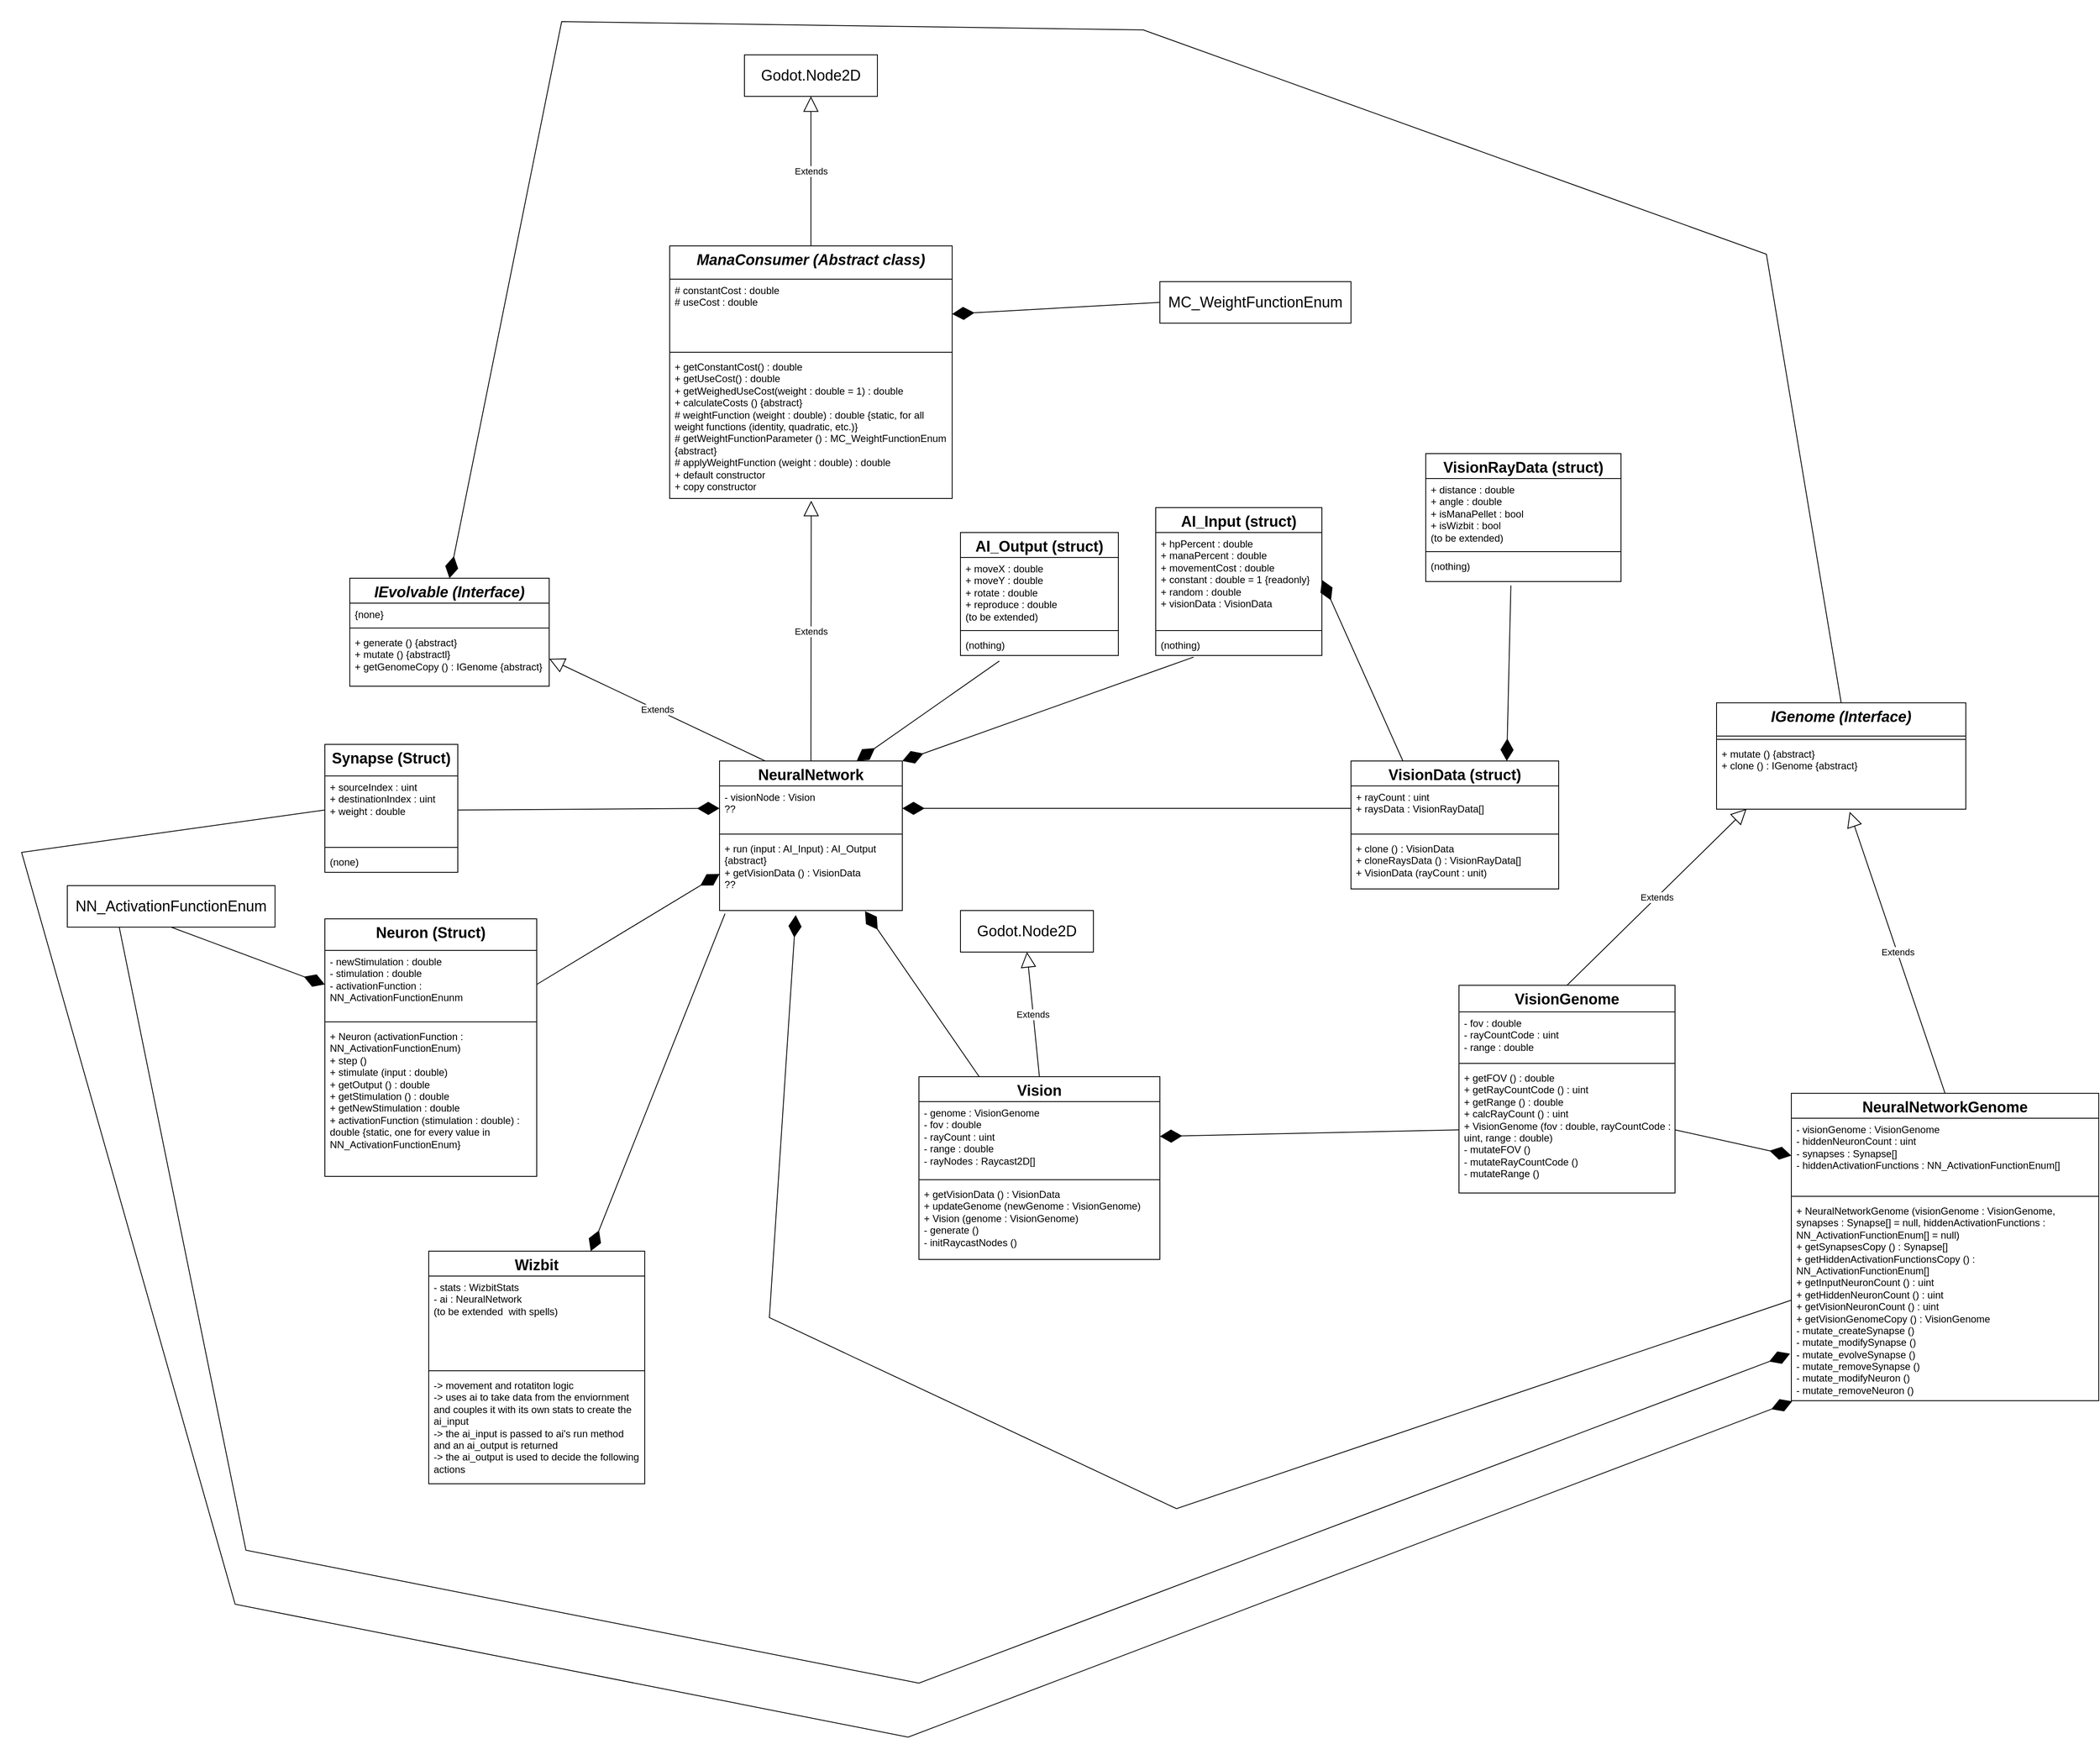 <mxfile version="24.4.0" type="device">
  <diagram name="Page-1" id="7WFIXxiKZeKs0zez9FQ8">
    <mxGraphModel dx="1221" dy="717" grid="1" gridSize="10" guides="1" tooltips="1" connect="1" arrows="1" fold="1" page="1" pageScale="1" pageWidth="850" pageHeight="1100" math="0" shadow="0">
      <root>
        <mxCell id="0" />
        <mxCell id="1" parent="0" />
        <mxCell id="9O78wGGuVozdPFEIfdjM-1" value="&lt;i&gt;&lt;font style=&quot;font-size: 18px;&quot;&gt;IGenome (Interface)&lt;/font&gt;&lt;/i&gt;" style="swimlane;fontStyle=1;align=center;verticalAlign=top;childLayout=stackLayout;horizontal=1;startSize=40;horizontalStack=0;resizeParent=1;resizeParentMax=0;resizeLast=0;collapsible=1;marginBottom=0;whiteSpace=wrap;html=1;" parent="1" vertex="1">
          <mxGeometry x="2070" y="860" width="300" height="128" as="geometry" />
        </mxCell>
        <mxCell id="9O78wGGuVozdPFEIfdjM-2" value="" style="line;strokeWidth=1;fillColor=none;align=left;verticalAlign=middle;spacingTop=-1;spacingLeft=3;spacingRight=3;rotatable=0;labelPosition=right;points=[];portConstraint=eastwest;strokeColor=inherit;" parent="9O78wGGuVozdPFEIfdjM-1" vertex="1">
          <mxGeometry y="40" width="300" height="8" as="geometry" />
        </mxCell>
        <mxCell id="9O78wGGuVozdPFEIfdjM-3" value="&lt;div&gt;&lt;span style=&quot;background-color: initial;&quot;&gt;+ mutate () {abstract}&lt;/span&gt;&lt;br&gt;&lt;/div&gt;&lt;div&gt;&lt;span style=&quot;background-color: initial;&quot;&gt;+ clone () : IGenome {abstract}&lt;/span&gt;&lt;/div&gt;" style="text;strokeColor=none;fillColor=none;align=left;verticalAlign=top;spacingLeft=4;spacingRight=4;overflow=hidden;rotatable=0;points=[[0,0.5],[1,0.5]];portConstraint=eastwest;whiteSpace=wrap;html=1;" parent="9O78wGGuVozdPFEIfdjM-1" vertex="1">
          <mxGeometry y="48" width="300" height="80" as="geometry" />
        </mxCell>
        <mxCell id="9O78wGGuVozdPFEIfdjM-4" value="&lt;i&gt;&lt;font style=&quot;font-size: 18px;&quot;&gt;ManaConsumer (Abstract class)&lt;/font&gt;&lt;/i&gt;" style="swimlane;fontStyle=1;align=center;verticalAlign=top;childLayout=stackLayout;horizontal=1;startSize=40;horizontalStack=0;resizeParent=1;resizeParentMax=0;resizeLast=0;collapsible=1;marginBottom=0;whiteSpace=wrap;html=1;" parent="1" vertex="1">
          <mxGeometry x="810" y="310" width="340" height="304" as="geometry" />
        </mxCell>
        <mxCell id="9O78wGGuVozdPFEIfdjM-5" value="&lt;div&gt;# constantCost : double&lt;/div&gt;&lt;div&gt;# useCost : double&lt;/div&gt;" style="text;strokeColor=none;fillColor=none;align=left;verticalAlign=top;spacingLeft=4;spacingRight=4;overflow=hidden;rotatable=0;points=[[0,0.5],[1,0.5]];portConstraint=eastwest;whiteSpace=wrap;html=1;" parent="9O78wGGuVozdPFEIfdjM-4" vertex="1">
          <mxGeometry y="40" width="340" height="84" as="geometry" />
        </mxCell>
        <mxCell id="9O78wGGuVozdPFEIfdjM-6" value="" style="line;strokeWidth=1;fillColor=none;align=left;verticalAlign=middle;spacingTop=-1;spacingLeft=3;spacingRight=3;rotatable=0;labelPosition=right;points=[];portConstraint=eastwest;strokeColor=inherit;" parent="9O78wGGuVozdPFEIfdjM-4" vertex="1">
          <mxGeometry y="124" width="340" height="8" as="geometry" />
        </mxCell>
        <mxCell id="9O78wGGuVozdPFEIfdjM-7" value="+ getConstantCost() : double&lt;div&gt;+ getUseCost() : double&lt;br&gt;&lt;div&gt;+ getWeighedUseCost(weight : double = 1) : double&lt;/div&gt;&lt;div&gt;+ calculateCosts () {abstract}&lt;/div&gt;&lt;div&gt;# weightFunction (weight : double) : double {static, for all weight functions (identity, quadratic, etc.)}&lt;/div&gt;&lt;div&gt;# getWeightFunctionParameter () : MC_WeightFunctionEnum {abstract}&lt;/div&gt;&lt;div&gt;# applyWeightFunction (weight : double) : double&lt;/div&gt;&lt;div&gt;+ default constructor&lt;/div&gt;&lt;div&gt;+ copy constructor&lt;/div&gt;&lt;/div&gt;" style="text;strokeColor=none;fillColor=none;align=left;verticalAlign=top;spacingLeft=4;spacingRight=4;overflow=hidden;rotatable=0;points=[[0,0.5],[1,0.5]];portConstraint=eastwest;whiteSpace=wrap;html=1;" parent="9O78wGGuVozdPFEIfdjM-4" vertex="1">
          <mxGeometry y="132" width="340" height="172" as="geometry" />
        </mxCell>
        <mxCell id="9O78wGGuVozdPFEIfdjM-8" value="&lt;i&gt;&lt;font style=&quot;font-size: 18px;&quot;&gt;IEvolvable (Interface)&lt;/font&gt;&lt;/i&gt;" style="swimlane;fontStyle=1;align=center;verticalAlign=top;childLayout=stackLayout;horizontal=1;startSize=30;horizontalStack=0;resizeParent=1;resizeParentMax=0;resizeLast=0;collapsible=1;marginBottom=0;whiteSpace=wrap;html=1;" parent="1" vertex="1">
          <mxGeometry x="425" y="710" width="240" height="130" as="geometry" />
        </mxCell>
        <mxCell id="9O78wGGuVozdPFEIfdjM-9" value="{none}" style="text;strokeColor=none;fillColor=none;align=left;verticalAlign=top;spacingLeft=4;spacingRight=4;overflow=hidden;rotatable=0;points=[[0,0.5],[1,0.5]];portConstraint=eastwest;whiteSpace=wrap;html=1;" parent="9O78wGGuVozdPFEIfdjM-8" vertex="1">
          <mxGeometry y="30" width="240" height="26" as="geometry" />
        </mxCell>
        <mxCell id="9O78wGGuVozdPFEIfdjM-10" value="" style="line;strokeWidth=1;fillColor=none;align=left;verticalAlign=middle;spacingTop=-1;spacingLeft=3;spacingRight=3;rotatable=0;labelPosition=right;points=[];portConstraint=eastwest;strokeColor=inherit;" parent="9O78wGGuVozdPFEIfdjM-8" vertex="1">
          <mxGeometry y="56" width="240" height="8" as="geometry" />
        </mxCell>
        <mxCell id="9O78wGGuVozdPFEIfdjM-11" value="+ generate () {abstract}&lt;div&gt;+ mutate () {abstractl}&lt;/div&gt;&lt;div&gt;+ getGenomeCopy () : IGenome {abstract}&lt;/div&gt;" style="text;strokeColor=none;fillColor=none;align=left;verticalAlign=top;spacingLeft=4;spacingRight=4;overflow=hidden;rotatable=0;points=[[0,0.5],[1,0.5]];portConstraint=eastwest;whiteSpace=wrap;html=1;" parent="9O78wGGuVozdPFEIfdjM-8" vertex="1">
          <mxGeometry y="64" width="240" height="66" as="geometry" />
        </mxCell>
        <mxCell id="9O78wGGuVozdPFEIfdjM-12" value="&lt;font style=&quot;font-size: 18px;&quot;&gt;MC_WeightFunctionEnum&lt;/font&gt;" style="html=1;whiteSpace=wrap;" parent="1" vertex="1">
          <mxGeometry x="1400" y="353" width="230" height="50" as="geometry" />
        </mxCell>
        <mxCell id="9O78wGGuVozdPFEIfdjM-18" value="Extends" style="endArrow=block;endSize=16;endFill=0;html=1;rounded=0;exitX=0.5;exitY=0;exitDx=0;exitDy=0;entryX=0.501;entryY=1.016;entryDx=0;entryDy=0;entryPerimeter=0;" parent="1" source="9O78wGGuVozdPFEIfdjM-22" target="9O78wGGuVozdPFEIfdjM-7" edge="1">
          <mxGeometry width="160" relative="1" as="geometry">
            <mxPoint x="980" y="930" as="sourcePoint" />
            <mxPoint x="560" y="770" as="targetPoint" />
          </mxGeometry>
        </mxCell>
        <mxCell id="9O78wGGuVozdPFEIfdjM-19" value="Extends" style="endArrow=block;endSize=16;endFill=0;html=1;rounded=0;entryX=1;entryY=0.5;entryDx=0;entryDy=0;exitX=0.25;exitY=0;exitDx=0;exitDy=0;" parent="1" source="9O78wGGuVozdPFEIfdjM-22" target="9O78wGGuVozdPFEIfdjM-11" edge="1">
          <mxGeometry width="160" relative="1" as="geometry">
            <mxPoint x="480" y="750" as="sourcePoint" />
            <mxPoint x="410" y="640" as="targetPoint" />
          </mxGeometry>
        </mxCell>
        <mxCell id="9O78wGGuVozdPFEIfdjM-21" value="Extends" style="endArrow=block;endSize=16;endFill=0;html=1;rounded=0;exitX=0.5;exitY=0;exitDx=0;exitDy=0;entryX=0.5;entryY=1;entryDx=0;entryDy=0;" parent="1" source="9O78wGGuVozdPFEIfdjM-4" target="JWEfFdAkf09Q-wL82Dwv-13" edge="1">
          <mxGeometry width="160" relative="1" as="geometry">
            <mxPoint x="1050" y="243" as="sourcePoint" />
            <mxPoint x="980" y="110" as="targetPoint" />
          </mxGeometry>
        </mxCell>
        <mxCell id="9O78wGGuVozdPFEIfdjM-22" value="&lt;font style=&quot;font-size: 18px;&quot;&gt;NeuralNetwork&lt;/font&gt;" style="swimlane;fontStyle=1;align=center;verticalAlign=top;childLayout=stackLayout;horizontal=1;startSize=30;horizontalStack=0;resizeParent=1;resizeParentMax=0;resizeLast=0;collapsible=1;marginBottom=0;whiteSpace=wrap;html=1;" parent="1" vertex="1">
          <mxGeometry x="870" y="930" width="220" height="180" as="geometry" />
        </mxCell>
        <mxCell id="9O78wGGuVozdPFEIfdjM-23" value="&lt;div&gt;- visionNode : Vision&lt;br&gt;&lt;/div&gt;&lt;div&gt;??&lt;/div&gt;" style="text;strokeColor=none;fillColor=none;align=left;verticalAlign=top;spacingLeft=4;spacingRight=4;overflow=hidden;rotatable=0;points=[[0,0.5],[1,0.5]];portConstraint=eastwest;whiteSpace=wrap;html=1;" parent="9O78wGGuVozdPFEIfdjM-22" vertex="1">
          <mxGeometry y="30" width="220" height="54" as="geometry" />
        </mxCell>
        <mxCell id="9O78wGGuVozdPFEIfdjM-24" value="" style="line;strokeWidth=1;fillColor=none;align=left;verticalAlign=middle;spacingTop=-1;spacingLeft=3;spacingRight=3;rotatable=0;labelPosition=right;points=[];portConstraint=eastwest;strokeColor=inherit;" parent="9O78wGGuVozdPFEIfdjM-22" vertex="1">
          <mxGeometry y="84" width="220" height="8" as="geometry" />
        </mxCell>
        <mxCell id="9O78wGGuVozdPFEIfdjM-25" value="&lt;div&gt;+ run (input : AI_Input) : AI_Output {abstract}&lt;div&gt;+ getVisionData () : VisionData&lt;/div&gt;&lt;/div&gt;??" style="text;strokeColor=none;fillColor=none;align=left;verticalAlign=top;spacingLeft=4;spacingRight=4;overflow=hidden;rotatable=0;points=[[0,0.5],[1,0.5]];portConstraint=eastwest;whiteSpace=wrap;html=1;" parent="9O78wGGuVozdPFEIfdjM-22" vertex="1">
          <mxGeometry y="92" width="220" height="88" as="geometry" />
        </mxCell>
        <mxCell id="9O78wGGuVozdPFEIfdjM-27" value="&lt;font style=&quot;font-size: 18px;&quot;&gt;VisionData (struct)&lt;/font&gt;" style="swimlane;fontStyle=1;align=center;verticalAlign=top;childLayout=stackLayout;horizontal=1;startSize=30;horizontalStack=0;resizeParent=1;resizeParentMax=0;resizeLast=0;collapsible=1;marginBottom=0;whiteSpace=wrap;html=1;" parent="1" vertex="1">
          <mxGeometry x="1630" y="930" width="250" height="154" as="geometry" />
        </mxCell>
        <mxCell id="9O78wGGuVozdPFEIfdjM-28" value="&lt;div&gt;+ rayCount : uint&lt;/div&gt;&lt;div&gt;+ raysData : VisionRayData[]&lt;/div&gt;" style="text;strokeColor=none;fillColor=none;align=left;verticalAlign=top;spacingLeft=4;spacingRight=4;overflow=hidden;rotatable=0;points=[[0,0.5],[1,0.5]];portConstraint=eastwest;whiteSpace=wrap;html=1;" parent="9O78wGGuVozdPFEIfdjM-27" vertex="1">
          <mxGeometry y="30" width="250" height="54" as="geometry" />
        </mxCell>
        <mxCell id="9O78wGGuVozdPFEIfdjM-29" value="" style="line;strokeWidth=1;fillColor=none;align=left;verticalAlign=middle;spacingTop=-1;spacingLeft=3;spacingRight=3;rotatable=0;labelPosition=right;points=[];portConstraint=eastwest;strokeColor=inherit;" parent="9O78wGGuVozdPFEIfdjM-27" vertex="1">
          <mxGeometry y="84" width="250" height="8" as="geometry" />
        </mxCell>
        <mxCell id="9O78wGGuVozdPFEIfdjM-30" value="+ clone () : VisionData&lt;div&gt;+ cloneRaysData () : VisionRayData[]&lt;/div&gt;&lt;div&gt;+ VisionData (rayCount : unit)&lt;/div&gt;" style="text;strokeColor=none;fillColor=none;align=left;verticalAlign=top;spacingLeft=4;spacingRight=4;overflow=hidden;rotatable=0;points=[[0,0.5],[1,0.5]];portConstraint=eastwest;whiteSpace=wrap;html=1;" parent="9O78wGGuVozdPFEIfdjM-27" vertex="1">
          <mxGeometry y="92" width="250" height="62" as="geometry" />
        </mxCell>
        <mxCell id="9O78wGGuVozdPFEIfdjM-31" value="&lt;font style=&quot;font-size: 18px;&quot;&gt;VisionRay&lt;span style=&quot;background-color: initial;&quot;&gt;Data (struct)&lt;/span&gt;&lt;/font&gt;" style="swimlane;fontStyle=1;align=center;verticalAlign=top;childLayout=stackLayout;horizontal=1;startSize=30;horizontalStack=0;resizeParent=1;resizeParentMax=0;resizeLast=0;collapsible=1;marginBottom=0;whiteSpace=wrap;html=1;" parent="1" vertex="1">
          <mxGeometry x="1720" y="560" width="235" height="154" as="geometry" />
        </mxCell>
        <mxCell id="9O78wGGuVozdPFEIfdjM-32" value="+ distance : double&lt;div&gt;+ angle : double&lt;/div&gt;&lt;div&gt;+ isManaPellet : bool&lt;/div&gt;&lt;div&gt;+ isWizbit : bool&lt;/div&gt;&lt;div&gt;(to be extended)&lt;/div&gt;" style="text;strokeColor=none;fillColor=none;align=left;verticalAlign=top;spacingLeft=4;spacingRight=4;overflow=hidden;rotatable=0;points=[[0,0.5],[1,0.5]];portConstraint=eastwest;whiteSpace=wrap;html=1;" parent="9O78wGGuVozdPFEIfdjM-31" vertex="1">
          <mxGeometry y="30" width="235" height="84" as="geometry" />
        </mxCell>
        <mxCell id="9O78wGGuVozdPFEIfdjM-33" value="" style="line;strokeWidth=1;fillColor=none;align=left;verticalAlign=middle;spacingTop=-1;spacingLeft=3;spacingRight=3;rotatable=0;labelPosition=right;points=[];portConstraint=eastwest;strokeColor=inherit;" parent="9O78wGGuVozdPFEIfdjM-31" vertex="1">
          <mxGeometry y="114" width="235" height="8" as="geometry" />
        </mxCell>
        <mxCell id="9O78wGGuVozdPFEIfdjM-34" value="(nothing)" style="text;strokeColor=none;fillColor=none;align=left;verticalAlign=top;spacingLeft=4;spacingRight=4;overflow=hidden;rotatable=0;points=[[0,0.5],[1,0.5]];portConstraint=eastwest;whiteSpace=wrap;html=1;" parent="9O78wGGuVozdPFEIfdjM-31" vertex="1">
          <mxGeometry y="122" width="235" height="32" as="geometry" />
        </mxCell>
        <mxCell id="9O78wGGuVozdPFEIfdjM-36" value="" style="endArrow=diamondThin;endFill=1;endSize=24;html=1;rounded=0;exitX=0.436;exitY=1.15;exitDx=0;exitDy=0;entryX=0.75;entryY=0;entryDx=0;entryDy=0;exitPerimeter=0;" parent="1" source="9O78wGGuVozdPFEIfdjM-34" target="9O78wGGuVozdPFEIfdjM-27" edge="1">
          <mxGeometry width="160" relative="1" as="geometry">
            <mxPoint x="1875" y="560" as="sourcePoint" />
            <mxPoint x="1785" y="560" as="targetPoint" />
          </mxGeometry>
        </mxCell>
        <mxCell id="9O78wGGuVozdPFEIfdjM-37" value="&lt;font style=&quot;font-size: 18px;&quot;&gt;AI_Input (struct)&lt;/font&gt;" style="swimlane;fontStyle=1;align=center;verticalAlign=top;childLayout=stackLayout;horizontal=1;startSize=30;horizontalStack=0;resizeParent=1;resizeParentMax=0;resizeLast=0;collapsible=1;marginBottom=0;whiteSpace=wrap;html=1;" parent="1" vertex="1">
          <mxGeometry x="1395" y="625" width="200" height="178" as="geometry" />
        </mxCell>
        <mxCell id="9O78wGGuVozdPFEIfdjM-38" value="+ hpPercent : double&lt;div&gt;+ manaPercent : double&lt;/div&gt;&lt;div&gt;+ movementCost : double&lt;/div&gt;&lt;div&gt;+ constant : double = 1 {readonly}&lt;/div&gt;&lt;div&gt;+ random : double&lt;/div&gt;&lt;div&gt;+ visionData : VisionData&lt;/div&gt;" style="text;strokeColor=none;fillColor=none;align=left;verticalAlign=top;spacingLeft=4;spacingRight=4;overflow=hidden;rotatable=0;points=[[0,0.5],[1,0.5]];portConstraint=eastwest;whiteSpace=wrap;html=1;" parent="9O78wGGuVozdPFEIfdjM-37" vertex="1">
          <mxGeometry y="30" width="200" height="114" as="geometry" />
        </mxCell>
        <mxCell id="9O78wGGuVozdPFEIfdjM-39" value="" style="line;strokeWidth=1;fillColor=none;align=left;verticalAlign=middle;spacingTop=-1;spacingLeft=3;spacingRight=3;rotatable=0;labelPosition=right;points=[];portConstraint=eastwest;strokeColor=inherit;" parent="9O78wGGuVozdPFEIfdjM-37" vertex="1">
          <mxGeometry y="144" width="200" height="8" as="geometry" />
        </mxCell>
        <mxCell id="9O78wGGuVozdPFEIfdjM-40" value="(nothing)" style="text;strokeColor=none;fillColor=none;align=left;verticalAlign=top;spacingLeft=4;spacingRight=4;overflow=hidden;rotatable=0;points=[[0,0.5],[1,0.5]];portConstraint=eastwest;whiteSpace=wrap;html=1;" parent="9O78wGGuVozdPFEIfdjM-37" vertex="1">
          <mxGeometry y="152" width="200" height="26" as="geometry" />
        </mxCell>
        <mxCell id="9O78wGGuVozdPFEIfdjM-42" value="" style="endArrow=diamondThin;endFill=1;endSize=24;html=1;rounded=0;exitX=0.228;exitY=1.075;exitDx=0;exitDy=0;entryX=1;entryY=0;entryDx=0;entryDy=0;exitPerimeter=0;" parent="1" source="9O78wGGuVozdPFEIfdjM-40" target="9O78wGGuVozdPFEIfdjM-22" edge="1">
          <mxGeometry width="160" relative="1" as="geometry">
            <mxPoint x="1200" y="760" as="sourcePoint" />
            <mxPoint x="1110" y="930" as="targetPoint" />
          </mxGeometry>
        </mxCell>
        <mxCell id="9O78wGGuVozdPFEIfdjM-43" value="" style="endArrow=diamondThin;endFill=1;endSize=24;html=1;rounded=0;exitX=0;exitY=0.5;exitDx=0;exitDy=0;entryX=1;entryY=0.5;entryDx=0;entryDy=0;" parent="1" source="9O78wGGuVozdPFEIfdjM-12" target="9O78wGGuVozdPFEIfdjM-5" edge="1">
          <mxGeometry width="160" relative="1" as="geometry">
            <mxPoint x="1270" y="554" as="sourcePoint" />
            <mxPoint x="1270" y="710" as="targetPoint" />
          </mxGeometry>
        </mxCell>
        <mxCell id="9O78wGGuVozdPFEIfdjM-44" value="&lt;font style=&quot;font-size: 18px;&quot;&gt;AI_Output (struct)&lt;/font&gt;" style="swimlane;fontStyle=1;align=center;verticalAlign=top;childLayout=stackLayout;horizontal=1;startSize=30;horizontalStack=0;resizeParent=1;resizeParentMax=0;resizeLast=0;collapsible=1;marginBottom=0;whiteSpace=wrap;html=1;" parent="1" vertex="1">
          <mxGeometry x="1160" y="655" width="190" height="148" as="geometry" />
        </mxCell>
        <mxCell id="9O78wGGuVozdPFEIfdjM-45" value="+ moveX : double&lt;div&gt;+ moveY : double&lt;/div&gt;&lt;div&gt;+ rotate : double&lt;/div&gt;&lt;div&gt;+ reproduce : double&lt;/div&gt;&lt;div&gt;(to be extended)&lt;/div&gt;" style="text;strokeColor=none;fillColor=none;align=left;verticalAlign=top;spacingLeft=4;spacingRight=4;overflow=hidden;rotatable=0;points=[[0,0.5],[1,0.5]];portConstraint=eastwest;whiteSpace=wrap;html=1;" parent="9O78wGGuVozdPFEIfdjM-44" vertex="1">
          <mxGeometry y="30" width="190" height="84" as="geometry" />
        </mxCell>
        <mxCell id="9O78wGGuVozdPFEIfdjM-46" value="" style="line;strokeWidth=1;fillColor=none;align=left;verticalAlign=middle;spacingTop=-1;spacingLeft=3;spacingRight=3;rotatable=0;labelPosition=right;points=[];portConstraint=eastwest;strokeColor=inherit;" parent="9O78wGGuVozdPFEIfdjM-44" vertex="1">
          <mxGeometry y="114" width="190" height="8" as="geometry" />
        </mxCell>
        <mxCell id="9O78wGGuVozdPFEIfdjM-47" value="(nothing)" style="text;strokeColor=none;fillColor=none;align=left;verticalAlign=top;spacingLeft=4;spacingRight=4;overflow=hidden;rotatable=0;points=[[0,0.5],[1,0.5]];portConstraint=eastwest;whiteSpace=wrap;html=1;" parent="9O78wGGuVozdPFEIfdjM-44" vertex="1">
          <mxGeometry y="122" width="190" height="26" as="geometry" />
        </mxCell>
        <mxCell id="9O78wGGuVozdPFEIfdjM-48" value="" style="endArrow=diamondThin;endFill=1;endSize=24;html=1;rounded=0;exitX=0.246;exitY=1.256;exitDx=0;exitDy=0;entryX=0.75;entryY=0;entryDx=0;entryDy=0;exitPerimeter=0;" parent="1" source="9O78wGGuVozdPFEIfdjM-47" target="9O78wGGuVozdPFEIfdjM-22" edge="1">
          <mxGeometry width="160" relative="1" as="geometry">
            <mxPoint x="1472" y="1046" as="sourcePoint" />
            <mxPoint x="1045" y="930" as="targetPoint" />
            <Array as="points" />
          </mxGeometry>
        </mxCell>
        <mxCell id="9O78wGGuVozdPFEIfdjM-50" value="&lt;font style=&quot;font-size: 18px;&quot;&gt;Vision&lt;/font&gt;" style="swimlane;fontStyle=1;align=center;verticalAlign=top;childLayout=stackLayout;horizontal=1;startSize=30;horizontalStack=0;resizeParent=1;resizeParentMax=0;resizeLast=0;collapsible=1;marginBottom=0;whiteSpace=wrap;html=1;" parent="1" vertex="1">
          <mxGeometry x="1110" y="1310" width="290" height="220" as="geometry" />
        </mxCell>
        <mxCell id="9O78wGGuVozdPFEIfdjM-51" value="- genome : VisionGenome&lt;div&gt;- fov : double&lt;/div&gt;&lt;div&gt;- rayCount : uint&lt;/div&gt;&lt;div&gt;- range : double&lt;/div&gt;&lt;div&gt;- rayNodes : Raycast2D[]&lt;/div&gt;" style="text;strokeColor=none;fillColor=none;align=left;verticalAlign=top;spacingLeft=4;spacingRight=4;overflow=hidden;rotatable=0;points=[[0,0.5],[1,0.5]];portConstraint=eastwest;whiteSpace=wrap;html=1;" parent="9O78wGGuVozdPFEIfdjM-50" vertex="1">
          <mxGeometry y="30" width="290" height="90" as="geometry" />
        </mxCell>
        <mxCell id="9O78wGGuVozdPFEIfdjM-52" value="" style="line;strokeWidth=1;fillColor=none;align=left;verticalAlign=middle;spacingTop=-1;spacingLeft=3;spacingRight=3;rotatable=0;labelPosition=right;points=[];portConstraint=eastwest;strokeColor=inherit;" parent="9O78wGGuVozdPFEIfdjM-50" vertex="1">
          <mxGeometry y="120" width="290" height="8" as="geometry" />
        </mxCell>
        <mxCell id="9O78wGGuVozdPFEIfdjM-53" value="+ getVisionData () : VisionData&lt;div&gt;+ updateGenome (newGenome : VisionGenome)&lt;/div&gt;&lt;div&gt;+ Vision (genome : VisionGenome)&lt;/div&gt;&lt;div&gt;- generate ()&lt;/div&gt;&lt;div&gt;- initRaycastNodes ()&lt;/div&gt;" style="text;strokeColor=none;fillColor=none;align=left;verticalAlign=top;spacingLeft=4;spacingRight=4;overflow=hidden;rotatable=0;points=[[0,0.5],[1,0.5]];portConstraint=eastwest;whiteSpace=wrap;html=1;" parent="9O78wGGuVozdPFEIfdjM-50" vertex="1">
          <mxGeometry y="128" width="290" height="92" as="geometry" />
        </mxCell>
        <mxCell id="9O78wGGuVozdPFEIfdjM-55" value="&lt;font style=&quot;font-size: 18px;&quot;&gt;Godot.Node2D&lt;/font&gt;" style="html=1;whiteSpace=wrap;" parent="1" vertex="1">
          <mxGeometry x="1160" y="1110" width="160" height="50" as="geometry" />
        </mxCell>
        <mxCell id="9O78wGGuVozdPFEIfdjM-56" value="Extends" style="endArrow=block;endSize=16;endFill=0;html=1;rounded=0;entryX=0.5;entryY=1;entryDx=0;entryDy=0;exitX=0.5;exitY=0;exitDx=0;exitDy=0;" parent="1" source="9O78wGGuVozdPFEIfdjM-50" target="9O78wGGuVozdPFEIfdjM-55" edge="1">
          <mxGeometry width="160" relative="1" as="geometry">
            <mxPoint x="1590" y="1220" as="sourcePoint" />
            <mxPoint x="1640" y="680" as="targetPoint" />
          </mxGeometry>
        </mxCell>
        <mxCell id="9O78wGGuVozdPFEIfdjM-57" value="" style="endArrow=diamondThin;endFill=1;endSize=24;html=1;rounded=0;exitX=0.25;exitY=0;exitDx=0;exitDy=0;entryX=0.796;entryY=1.009;entryDx=0;entryDy=0;entryPerimeter=0;" parent="1" source="9O78wGGuVozdPFEIfdjM-50" target="9O78wGGuVozdPFEIfdjM-25" edge="1">
          <mxGeometry width="160" relative="1" as="geometry">
            <mxPoint x="1235" y="1156.29" as="sourcePoint" />
            <mxPoint x="1055.4" y="1095.008" as="targetPoint" />
            <Array as="points" />
          </mxGeometry>
        </mxCell>
        <mxCell id="JWEfFdAkf09Q-wL82Dwv-1" value="&lt;font style=&quot;font-size: 18px;&quot;&gt;VisionGenome&lt;/font&gt;" style="swimlane;fontStyle=1;align=center;verticalAlign=top;childLayout=stackLayout;horizontal=1;startSize=32;horizontalStack=0;resizeParent=1;resizeParentMax=0;resizeLast=0;collapsible=1;marginBottom=0;whiteSpace=wrap;html=1;" parent="1" vertex="1">
          <mxGeometry x="1760" y="1200" width="260" height="250" as="geometry" />
        </mxCell>
        <mxCell id="JWEfFdAkf09Q-wL82Dwv-2" value="- fov : double&lt;div&gt;- rayCountCode : uint&lt;/div&gt;&lt;div&gt;- range : double&lt;/div&gt;" style="text;strokeColor=none;fillColor=none;align=left;verticalAlign=top;spacingLeft=4;spacingRight=4;overflow=hidden;rotatable=0;points=[[0,0.5],[1,0.5]];portConstraint=eastwest;whiteSpace=wrap;html=1;" parent="JWEfFdAkf09Q-wL82Dwv-1" vertex="1">
          <mxGeometry y="32" width="260" height="58" as="geometry" />
        </mxCell>
        <mxCell id="JWEfFdAkf09Q-wL82Dwv-3" value="" style="line;strokeWidth=1;fillColor=none;align=left;verticalAlign=middle;spacingTop=-1;spacingLeft=3;spacingRight=3;rotatable=0;labelPosition=right;points=[];portConstraint=eastwest;strokeColor=inherit;" parent="JWEfFdAkf09Q-wL82Dwv-1" vertex="1">
          <mxGeometry y="90" width="260" height="8" as="geometry" />
        </mxCell>
        <mxCell id="JWEfFdAkf09Q-wL82Dwv-4" value="+ getFOV () : double&lt;div&gt;+ getRayCountCode () : uint&lt;/div&gt;&lt;div&gt;+ getRange () : double&lt;/div&gt;&lt;div&gt;+ calcRayCount () : uint&lt;/div&gt;&lt;div&gt;+ VisionGenome (fov : double, rayCountCode : uint, range : double)&lt;/div&gt;&lt;div&gt;- mutateFOV ()&lt;/div&gt;&lt;div&gt;- mutateRayCountCode ()&lt;/div&gt;&lt;div&gt;- mutateRange ()&lt;/div&gt;" style="text;strokeColor=none;fillColor=none;align=left;verticalAlign=top;spacingLeft=4;spacingRight=4;overflow=hidden;rotatable=0;points=[[0,0.5],[1,0.5]];portConstraint=eastwest;whiteSpace=wrap;html=1;" parent="JWEfFdAkf09Q-wL82Dwv-1" vertex="1">
          <mxGeometry y="98" width="260" height="152" as="geometry" />
        </mxCell>
        <mxCell id="JWEfFdAkf09Q-wL82Dwv-5" value="Extends" style="endArrow=block;endSize=16;endFill=0;html=1;rounded=0;exitX=0.5;exitY=0;exitDx=0;exitDy=0;entryX=0.12;entryY=0.997;entryDx=0;entryDy=0;entryPerimeter=0;" parent="1" source="JWEfFdAkf09Q-wL82Dwv-1" target="9O78wGGuVozdPFEIfdjM-3" edge="1">
          <mxGeometry width="160" relative="1" as="geometry">
            <mxPoint x="1995" y="1190" as="sourcePoint" />
            <mxPoint x="2080" y="1050" as="targetPoint" />
          </mxGeometry>
        </mxCell>
        <mxCell id="JWEfFdAkf09Q-wL82Dwv-11" value="" style="endArrow=diamondThin;endFill=1;endSize=24;html=1;rounded=0;exitX=0.25;exitY=0;exitDx=0;exitDy=0;entryX=1;entryY=0.5;entryDx=0;entryDy=0;" parent="1" source="9O78wGGuVozdPFEIfdjM-27" target="9O78wGGuVozdPFEIfdjM-38" edge="1">
          <mxGeometry width="160" relative="1" as="geometry">
            <mxPoint x="1451" y="815" as="sourcePoint" />
            <mxPoint x="1120" y="997" as="targetPoint" />
          </mxGeometry>
        </mxCell>
        <mxCell id="JWEfFdAkf09Q-wL82Dwv-12" value="" style="endArrow=diamondThin;endFill=1;endSize=24;html=1;rounded=0;exitX=0;exitY=0.5;exitDx=0;exitDy=0;entryX=1;entryY=0.5;entryDx=0;entryDy=0;" parent="1" source="9O78wGGuVozdPFEIfdjM-28" target="9O78wGGuVozdPFEIfdjM-23" edge="1">
          <mxGeometry width="160" relative="1" as="geometry">
            <mxPoint x="1478" y="1100" as="sourcePoint" />
            <mxPoint x="1110" y="987" as="targetPoint" />
          </mxGeometry>
        </mxCell>
        <mxCell id="JWEfFdAkf09Q-wL82Dwv-13" value="&lt;font style=&quot;font-size: 18px;&quot;&gt;Godot.Node2D&lt;/font&gt;" style="html=1;whiteSpace=wrap;" parent="1" vertex="1">
          <mxGeometry x="900" y="80" width="160" height="50" as="geometry" />
        </mxCell>
        <mxCell id="pVMDmuzqO8A00FaKozLz-2" value="" style="endArrow=diamondThin;endFill=1;endSize=24;html=1;rounded=0;exitX=0;exitY=0.5;exitDx=0;exitDy=0;" parent="1" source="JWEfFdAkf09Q-wL82Dwv-4" target="9O78wGGuVozdPFEIfdjM-51" edge="1">
          <mxGeometry width="160" relative="1" as="geometry">
            <mxPoint x="1798" y="1395" as="sourcePoint" />
            <mxPoint x="1670" y="1180" as="targetPoint" />
            <Array as="points" />
          </mxGeometry>
        </mxCell>
        <mxCell id="DZNO_Fi6zl4msauyKun0-1" value="&lt;font style=&quot;font-size: 18px;&quot;&gt;NeuralNetworkGenome&lt;/font&gt;" style="swimlane;fontStyle=1;align=center;verticalAlign=top;childLayout=stackLayout;horizontal=1;startSize=30;horizontalStack=0;resizeParent=1;resizeParentMax=0;resizeLast=0;collapsible=1;marginBottom=0;whiteSpace=wrap;html=1;" parent="1" vertex="1">
          <mxGeometry x="2160" y="1330" width="370" height="370" as="geometry" />
        </mxCell>
        <mxCell id="DZNO_Fi6zl4msauyKun0-2" value="- visionGenome : VisionGenome&lt;div&gt;- hiddenNeuronCount : uint&lt;/div&gt;&lt;div&gt;- synapses : Synapse[]&lt;/div&gt;&lt;div&gt;- hiddenActivationFunctions : NN_ActivationFunctionEnum[]&lt;/div&gt;" style="text;strokeColor=none;fillColor=none;align=left;verticalAlign=top;spacingLeft=4;spacingRight=4;overflow=hidden;rotatable=0;points=[[0,0.5],[1,0.5]];portConstraint=eastwest;whiteSpace=wrap;html=1;" parent="DZNO_Fi6zl4msauyKun0-1" vertex="1">
          <mxGeometry y="30" width="370" height="90" as="geometry" />
        </mxCell>
        <mxCell id="DZNO_Fi6zl4msauyKun0-3" value="" style="line;strokeWidth=1;fillColor=none;align=left;verticalAlign=middle;spacingTop=-1;spacingLeft=3;spacingRight=3;rotatable=0;labelPosition=right;points=[];portConstraint=eastwest;strokeColor=inherit;" parent="DZNO_Fi6zl4msauyKun0-1" vertex="1">
          <mxGeometry y="120" width="370" height="8" as="geometry" />
        </mxCell>
        <mxCell id="DZNO_Fi6zl4msauyKun0-4" value="+ NeuralNetworkGenome (visionGenome : VisionGenome, synapses : Synapse[] = null, hiddenActivationFunctions : NN_ActivationFunctionEnum[] = null)&lt;div&gt;+ getSynapsesCopy () : Synapse[]&lt;/div&gt;&lt;div&gt;+ getHiddenActivationFunctionsCopy () : NN_ActivationFunctionEnum[]&lt;br&gt;&lt;div&gt;+ getInputNeuronCount () : uint&lt;/div&gt;&lt;div&gt;+ getHiddenNeuronCount () : uint&lt;/div&gt;&lt;div&gt;+ getVisionNeuronCount () : uint&lt;/div&gt;&lt;div&gt;+ getVisionGenomeCopy () : VisionGenome&lt;/div&gt;&lt;div&gt;- mutate_createSynapse ()&lt;/div&gt;&lt;div&gt;- mutate_modifySynapse ()&lt;/div&gt;&lt;div&gt;- mutate_evolveSynapse ()&lt;/div&gt;&lt;div&gt;- mutate_removeSynapse ()&lt;/div&gt;&lt;div&gt;- mutate_modifyNeuron ()&lt;/div&gt;&lt;div&gt;- mutate_removeNeuron ()&lt;/div&gt;&lt;/div&gt;" style="text;strokeColor=none;fillColor=none;align=left;verticalAlign=top;spacingLeft=4;spacingRight=4;overflow=hidden;rotatable=0;points=[[0,0.5],[1,0.5]];portConstraint=eastwest;whiteSpace=wrap;html=1;" parent="DZNO_Fi6zl4msauyKun0-1" vertex="1">
          <mxGeometry y="128" width="370" height="242" as="geometry" />
        </mxCell>
        <mxCell id="DZNO_Fi6zl4msauyKun0-5" value="Extends" style="endArrow=block;endSize=16;endFill=0;html=1;rounded=0;exitX=0.5;exitY=0;exitDx=0;exitDy=0;entryX=0.534;entryY=1.04;entryDx=0;entryDy=0;entryPerimeter=0;" parent="1" source="DZNO_Fi6zl4msauyKun0-1" target="9O78wGGuVozdPFEIfdjM-3" edge="1">
          <mxGeometry width="160" relative="1" as="geometry">
            <mxPoint x="1900" y="1210" as="sourcePoint" />
            <mxPoint x="2116" y="998" as="targetPoint" />
          </mxGeometry>
        </mxCell>
        <mxCell id="DZNO_Fi6zl4msauyKun0-6" value="" style="endArrow=diamondThin;endFill=1;endSize=24;html=1;rounded=0;exitX=0;exitY=0.5;exitDx=0;exitDy=0;entryX=0.417;entryY=1.063;entryDx=0;entryDy=0;entryPerimeter=0;" parent="1" source="DZNO_Fi6zl4msauyKun0-4" target="9O78wGGuVozdPFEIfdjM-25" edge="1">
          <mxGeometry width="160" relative="1" as="geometry">
            <mxPoint x="1890" y="1720" as="sourcePoint" />
            <mxPoint x="890" y="1120" as="targetPoint" />
            <Array as="points">
              <mxPoint x="1420" y="1830" />
              <mxPoint x="930" y="1600" />
            </Array>
          </mxGeometry>
        </mxCell>
        <mxCell id="DZNO_Fi6zl4msauyKun0-7" value="&lt;font style=&quot;font-size: 18px;&quot;&gt;Wizbit&lt;/font&gt;" style="swimlane;fontStyle=1;align=center;verticalAlign=top;childLayout=stackLayout;horizontal=1;startSize=30;horizontalStack=0;resizeParent=1;resizeParentMax=0;resizeLast=0;collapsible=1;marginBottom=0;whiteSpace=wrap;html=1;" parent="1" vertex="1">
          <mxGeometry x="520" y="1520" width="260" height="280" as="geometry" />
        </mxCell>
        <mxCell id="DZNO_Fi6zl4msauyKun0-8" value="- stats : WizbitStats&lt;div&gt;- ai : NeuralNetwork&lt;/div&gt;&lt;div&gt;(to be extended&amp;nbsp; with spells)&lt;/div&gt;&lt;div&gt;&lt;br&gt;&lt;/div&gt;" style="text;strokeColor=none;fillColor=none;align=left;verticalAlign=top;spacingLeft=4;spacingRight=4;overflow=hidden;rotatable=0;points=[[0,0.5],[1,0.5]];portConstraint=eastwest;whiteSpace=wrap;html=1;" parent="DZNO_Fi6zl4msauyKun0-7" vertex="1">
          <mxGeometry y="30" width="260" height="110" as="geometry" />
        </mxCell>
        <mxCell id="DZNO_Fi6zl4msauyKun0-9" value="" style="line;strokeWidth=1;fillColor=none;align=left;verticalAlign=middle;spacingTop=-1;spacingLeft=3;spacingRight=3;rotatable=0;labelPosition=right;points=[];portConstraint=eastwest;strokeColor=inherit;" parent="DZNO_Fi6zl4msauyKun0-7" vertex="1">
          <mxGeometry y="140" width="260" height="8" as="geometry" />
        </mxCell>
        <mxCell id="DZNO_Fi6zl4msauyKun0-10" value="-&amp;gt; movement and rotatiton logic&lt;div&gt;-&amp;gt; uses ai to take data from the enviornment and couples it with its own stats to create the ai_input&lt;/div&gt;&lt;div&gt;-&amp;gt; the ai_input is passed to ai&#39;s run method and an ai_output is returned&lt;/div&gt;&lt;div&gt;-&amp;gt; the ai_output is used to decide the following actions&lt;/div&gt;" style="text;strokeColor=none;fillColor=none;align=left;verticalAlign=top;spacingLeft=4;spacingRight=4;overflow=hidden;rotatable=0;points=[[0,0.5],[1,0.5]];portConstraint=eastwest;whiteSpace=wrap;html=1;" parent="DZNO_Fi6zl4msauyKun0-7" vertex="1">
          <mxGeometry y="148" width="260" height="132" as="geometry" />
        </mxCell>
        <mxCell id="DZNO_Fi6zl4msauyKun0-11" value="" style="endArrow=diamondThin;endFill=1;endSize=24;html=1;rounded=0;exitX=0.03;exitY=1.044;exitDx=0;exitDy=0;entryX=0.75;entryY=0;entryDx=0;entryDy=0;exitPerimeter=0;" parent="1" source="9O78wGGuVozdPFEIfdjM-25" target="DZNO_Fi6zl4msauyKun0-7" edge="1">
          <mxGeometry width="160" relative="1" as="geometry">
            <mxPoint x="598" y="1289" as="sourcePoint" />
            <mxPoint x="460" y="1090" as="targetPoint" />
            <Array as="points" />
          </mxGeometry>
        </mxCell>
        <mxCell id="DZNO_Fi6zl4msauyKun0-12" value="&lt;font style=&quot;font-size: 18px;&quot;&gt;Synapse (Struct)&lt;/font&gt;" style="swimlane;fontStyle=1;align=center;verticalAlign=top;childLayout=stackLayout;horizontal=1;startSize=38;horizontalStack=0;resizeParent=1;resizeParentMax=0;resizeLast=0;collapsible=1;marginBottom=0;whiteSpace=wrap;html=1;" parent="1" vertex="1">
          <mxGeometry x="395" y="910" width="160" height="154" as="geometry" />
        </mxCell>
        <mxCell id="DZNO_Fi6zl4msauyKun0-13" value="+ sourceIndex : uint&lt;div&gt;+ destinationIndex : uint&lt;/div&gt;&lt;div&gt;+ weight : double&lt;/div&gt;" style="text;strokeColor=none;fillColor=none;align=left;verticalAlign=top;spacingLeft=4;spacingRight=4;overflow=hidden;rotatable=0;points=[[0,0.5],[1,0.5]];portConstraint=eastwest;whiteSpace=wrap;html=1;" parent="DZNO_Fi6zl4msauyKun0-12" vertex="1">
          <mxGeometry y="38" width="160" height="82" as="geometry" />
        </mxCell>
        <mxCell id="DZNO_Fi6zl4msauyKun0-14" value="" style="line;strokeWidth=1;fillColor=none;align=left;verticalAlign=middle;spacingTop=-1;spacingLeft=3;spacingRight=3;rotatable=0;labelPosition=right;points=[];portConstraint=eastwest;strokeColor=inherit;" parent="DZNO_Fi6zl4msauyKun0-12" vertex="1">
          <mxGeometry y="120" width="160" height="8" as="geometry" />
        </mxCell>
        <mxCell id="DZNO_Fi6zl4msauyKun0-15" value="(none)" style="text;strokeColor=none;fillColor=none;align=left;verticalAlign=top;spacingLeft=4;spacingRight=4;overflow=hidden;rotatable=0;points=[[0,0.5],[1,0.5]];portConstraint=eastwest;whiteSpace=wrap;html=1;" parent="DZNO_Fi6zl4msauyKun0-12" vertex="1">
          <mxGeometry y="128" width="160" height="26" as="geometry" />
        </mxCell>
        <mxCell id="DZNO_Fi6zl4msauyKun0-16" value="" style="endArrow=diamondThin;endFill=1;endSize=24;html=1;rounded=0;exitX=1;exitY=0.5;exitDx=0;exitDy=0;entryX=0;entryY=0.5;entryDx=0;entryDy=0;" parent="1" source="DZNO_Fi6zl4msauyKun0-13" target="9O78wGGuVozdPFEIfdjM-23" edge="1">
          <mxGeometry width="160" relative="1" as="geometry">
            <mxPoint x="712" y="1000" as="sourcePoint" />
            <mxPoint x="540" y="1120" as="targetPoint" />
            <Array as="points" />
          </mxGeometry>
        </mxCell>
        <mxCell id="DZNO_Fi6zl4msauyKun0-17" value="&lt;font style=&quot;font-size: 18px;&quot;&gt;Neuron (Struct)&lt;/font&gt;" style="swimlane;fontStyle=1;align=center;verticalAlign=top;childLayout=stackLayout;horizontal=1;startSize=38;horizontalStack=0;resizeParent=1;resizeParentMax=0;resizeLast=0;collapsible=1;marginBottom=0;whiteSpace=wrap;html=1;" parent="1" vertex="1">
          <mxGeometry x="395" y="1120" width="255" height="310" as="geometry" />
        </mxCell>
        <mxCell id="DZNO_Fi6zl4msauyKun0-18" value="- newStimulation : double&lt;div&gt;- stimulation : double&amp;nbsp;&lt;/div&gt;&lt;div&gt;- activationFunction : NN_ActivationFunctionEnunm&lt;/div&gt;" style="text;strokeColor=none;fillColor=none;align=left;verticalAlign=top;spacingLeft=4;spacingRight=4;overflow=hidden;rotatable=0;points=[[0,0.5],[1,0.5]];portConstraint=eastwest;whiteSpace=wrap;html=1;" parent="DZNO_Fi6zl4msauyKun0-17" vertex="1">
          <mxGeometry y="38" width="255" height="82" as="geometry" />
        </mxCell>
        <mxCell id="DZNO_Fi6zl4msauyKun0-19" value="" style="line;strokeWidth=1;fillColor=none;align=left;verticalAlign=middle;spacingTop=-1;spacingLeft=3;spacingRight=3;rotatable=0;labelPosition=right;points=[];portConstraint=eastwest;strokeColor=inherit;" parent="DZNO_Fi6zl4msauyKun0-17" vertex="1">
          <mxGeometry y="120" width="255" height="8" as="geometry" />
        </mxCell>
        <mxCell id="DZNO_Fi6zl4msauyKun0-20" value="+ Neuron (activationFunction : NN_ActivationFunctionEnum)&lt;div&gt;+ step ()&lt;/div&gt;&lt;div&gt;+ stimulate (input : double)&lt;/div&gt;&lt;div&gt;+ getOutput () : double&lt;/div&gt;&lt;div&gt;+ getStimulation () : double&lt;/div&gt;&lt;div&gt;+ getNewStimulation : double&lt;/div&gt;&lt;div&gt;+ activationFunction (stimulation : double) : double {static, one for every value in NN_ActivationFunctionEnum}&lt;/div&gt;" style="text;strokeColor=none;fillColor=none;align=left;verticalAlign=top;spacingLeft=4;spacingRight=4;overflow=hidden;rotatable=0;points=[[0,0.5],[1,0.5]];portConstraint=eastwest;whiteSpace=wrap;html=1;" parent="DZNO_Fi6zl4msauyKun0-17" vertex="1">
          <mxGeometry y="128" width="255" height="182" as="geometry" />
        </mxCell>
        <mxCell id="DZNO_Fi6zl4msauyKun0-21" value="" style="endArrow=diamondThin;endFill=1;endSize=24;html=1;rounded=0;exitX=1;exitY=0.5;exitDx=0;exitDy=0;entryX=0;entryY=0.5;entryDx=0;entryDy=0;" parent="1" source="DZNO_Fi6zl4msauyKun0-18" target="9O78wGGuVozdPFEIfdjM-25" edge="1">
          <mxGeometry width="160" relative="1" as="geometry">
            <mxPoint x="490" y="1162" as="sourcePoint" />
            <mxPoint x="890" y="1160" as="targetPoint" />
            <Array as="points" />
          </mxGeometry>
        </mxCell>
        <mxCell id="DZNO_Fi6zl4msauyKun0-22" value="&lt;font style=&quot;font-size: 18px;&quot;&gt;NN_ActivationFunctionEnum&lt;/font&gt;" style="html=1;whiteSpace=wrap;" parent="1" vertex="1">
          <mxGeometry x="85" y="1080" width="250" height="50" as="geometry" />
        </mxCell>
        <mxCell id="DZNO_Fi6zl4msauyKun0-23" value="" style="endArrow=diamondThin;endFill=1;endSize=24;html=1;rounded=0;exitX=0.5;exitY=1;exitDx=0;exitDy=0;entryX=0;entryY=0.5;entryDx=0;entryDy=0;" parent="1" source="DZNO_Fi6zl4msauyKun0-22" target="DZNO_Fi6zl4msauyKun0-18" edge="1">
          <mxGeometry width="160" relative="1" as="geometry">
            <mxPoint x="135" y="1323" as="sourcePoint" />
            <mxPoint x="535" y="1180" as="targetPoint" />
            <Array as="points" />
          </mxGeometry>
        </mxCell>
        <mxCell id="ZCERC5yAJ1F9aT5ZhW6y-1" value="" style="endArrow=diamondThin;endFill=1;endSize=24;html=1;rounded=0;exitX=0.25;exitY=1;exitDx=0;exitDy=0;entryX=-0.004;entryY=0.766;entryDx=0;entryDy=0;entryPerimeter=0;" parent="1" source="DZNO_Fi6zl4msauyKun0-22" target="DZNO_Fi6zl4msauyKun0-4" edge="1">
          <mxGeometry width="160" relative="1" as="geometry">
            <mxPoint x="65" y="1180" as="sourcePoint" />
            <mxPoint x="1890" y="1860" as="targetPoint" />
            <Array as="points">
              <mxPoint x="300" y="1880" />
              <mxPoint x="1110" y="2040" />
            </Array>
          </mxGeometry>
        </mxCell>
        <mxCell id="ZCERC5yAJ1F9aT5ZhW6y-2" value="" style="endArrow=diamondThin;endFill=1;endSize=24;html=1;rounded=0;exitX=1;exitY=0.5;exitDx=0;exitDy=0;entryX=0;entryY=0.5;entryDx=0;entryDy=0;" parent="1" source="JWEfFdAkf09Q-wL82Dwv-4" target="DZNO_Fi6zl4msauyKun0-2" edge="1">
          <mxGeometry width="160" relative="1" as="geometry">
            <mxPoint x="1880" y="1540" as="sourcePoint" />
            <mxPoint x="1520" y="1548" as="targetPoint" />
            <Array as="points" />
          </mxGeometry>
        </mxCell>
        <mxCell id="ZCERC5yAJ1F9aT5ZhW6y-3" value="" style="endArrow=diamondThin;endFill=1;endSize=24;html=1;rounded=0;exitX=0;exitY=0.5;exitDx=0;exitDy=0;entryX=0.003;entryY=1.003;entryDx=0;entryDy=0;entryPerimeter=0;" parent="1" source="DZNO_Fi6zl4msauyKun0-13" target="DZNO_Fi6zl4msauyKun0-4" edge="1">
          <mxGeometry width="160" relative="1" as="geometry">
            <mxPoint x="50" y="1195" as="sourcePoint" />
            <mxPoint x="2170" y="1640" as="targetPoint" />
            <Array as="points">
              <mxPoint x="30" y="1040" />
              <mxPoint x="287" y="1945" />
              <mxPoint x="1097" y="2105" />
            </Array>
          </mxGeometry>
        </mxCell>
        <mxCell id="_YigSNQfI5zQPhQUPtOs-1" value="" style="endArrow=diamondThin;endFill=1;endSize=24;html=1;rounded=0;exitX=0.5;exitY=0;exitDx=0;exitDy=0;entryX=0.5;entryY=0;entryDx=0;entryDy=0;" parent="1" source="9O78wGGuVozdPFEIfdjM-1" target="9O78wGGuVozdPFEIfdjM-8" edge="1">
          <mxGeometry width="160" relative="1" as="geometry">
            <mxPoint x="1330" y="-88" as="sourcePoint" />
            <mxPoint x="1645" y="-90" as="targetPoint" />
            <Array as="points">
              <mxPoint x="2130" y="320" />
              <mxPoint x="1380" y="50" />
              <mxPoint x="680" y="40" />
            </Array>
          </mxGeometry>
        </mxCell>
      </root>
    </mxGraphModel>
  </diagram>
</mxfile>
